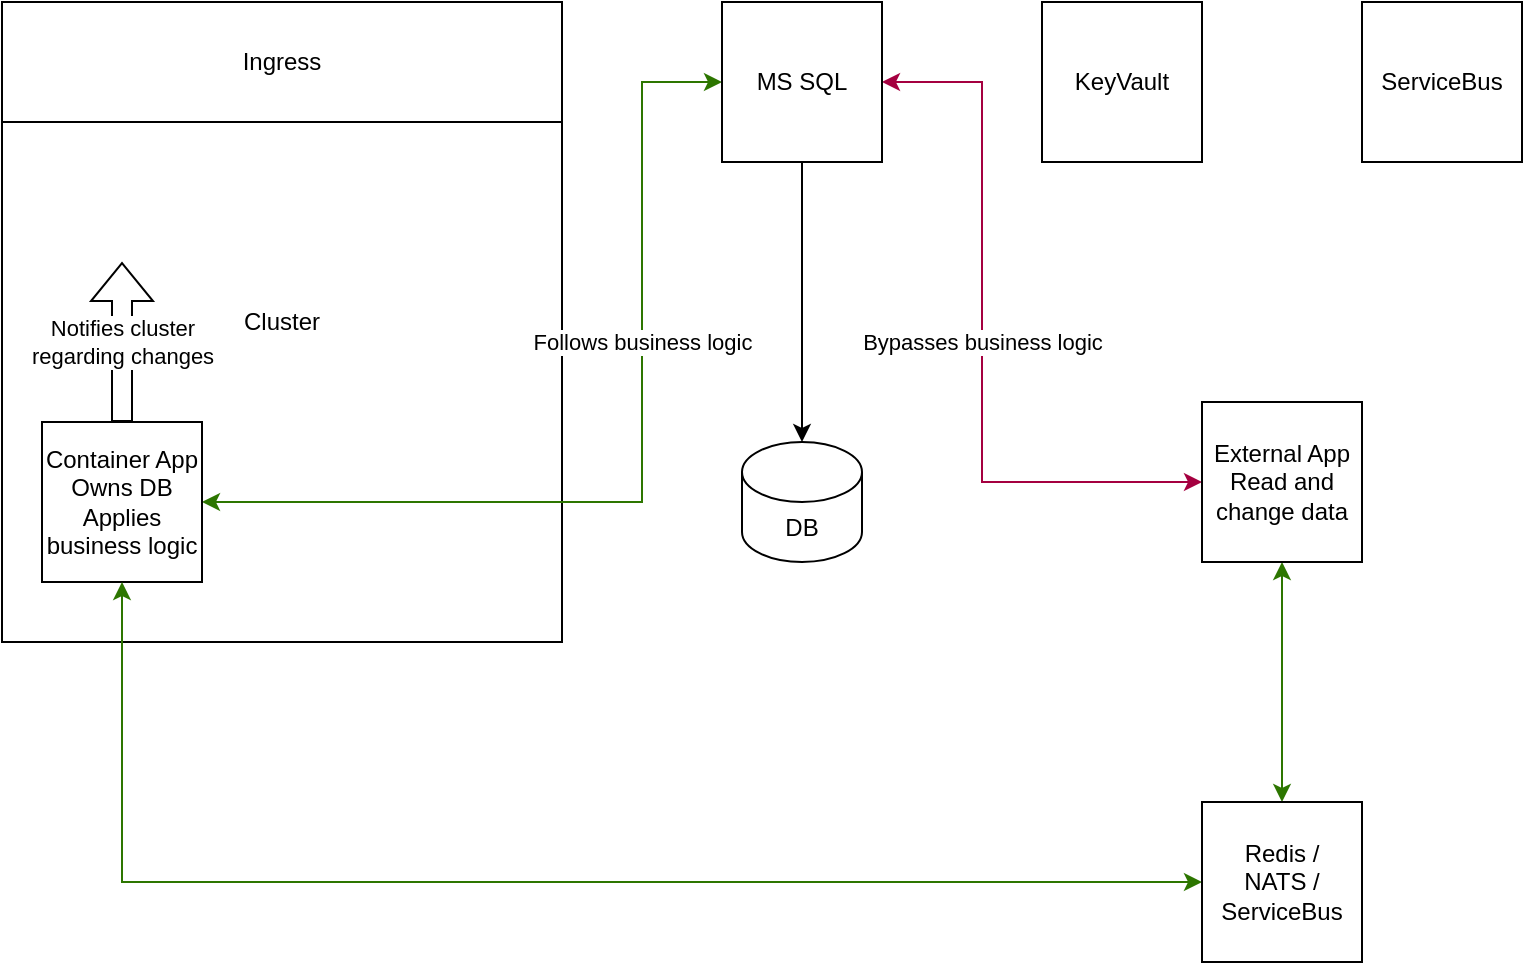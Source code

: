 <mxfile version="24.7.17">
  <diagram name="Page-1" id="28vIP4uq-4pLIOtRiZFF">
    <mxGraphModel dx="1036" dy="607" grid="1" gridSize="10" guides="1" tooltips="1" connect="1" arrows="1" fold="1" page="1" pageScale="1" pageWidth="850" pageHeight="1100" math="0" shadow="0">
      <root>
        <mxCell id="0" />
        <mxCell id="1" parent="0" />
        <mxCell id="EPOxrBSnFGEGiCdTJ170-1" value="Cluster" style="rounded=0;whiteSpace=wrap;html=1;" vertex="1" parent="1">
          <mxGeometry x="80" y="80" width="280" height="320" as="geometry" />
        </mxCell>
        <mxCell id="EPOxrBSnFGEGiCdTJ170-3" value="Ingress" style="rounded=0;whiteSpace=wrap;html=1;" vertex="1" parent="1">
          <mxGeometry x="80" y="80" width="280" height="60" as="geometry" />
        </mxCell>
        <mxCell id="EPOxrBSnFGEGiCdTJ170-22" value="Follows business logic" style="edgeStyle=orthogonalEdgeStyle;rounded=0;orthogonalLoop=1;jettySize=auto;html=1;exitX=1;exitY=0.5;exitDx=0;exitDy=0;entryX=0;entryY=0.5;entryDx=0;entryDy=0;fillColor=#60a917;strokeColor=#2D7600;startArrow=classic;startFill=1;spacingBottom=130;" edge="1" parent="1" source="EPOxrBSnFGEGiCdTJ170-5" target="EPOxrBSnFGEGiCdTJ170-16">
          <mxGeometry relative="1" as="geometry">
            <Array as="points">
              <mxPoint x="400" y="330" />
              <mxPoint x="400" y="120" />
            </Array>
          </mxGeometry>
        </mxCell>
        <mxCell id="EPOxrBSnFGEGiCdTJ170-5" value="Container App&lt;br&gt;Owns DB&lt;br&gt;Applies business logic" style="whiteSpace=wrap;html=1;aspect=fixed;" vertex="1" parent="1">
          <mxGeometry x="100" y="290" width="80" height="80" as="geometry" />
        </mxCell>
        <mxCell id="EPOxrBSnFGEGiCdTJ170-19" style="edgeStyle=orthogonalEdgeStyle;rounded=0;orthogonalLoop=1;jettySize=auto;html=1;exitX=0.5;exitY=1;exitDx=0;exitDy=0;entryX=0.5;entryY=0;entryDx=0;entryDy=0;startArrow=classic;startFill=1;fillColor=#60a917;strokeColor=#2D7600;" edge="1" parent="1" source="EPOxrBSnFGEGiCdTJ170-6" target="EPOxrBSnFGEGiCdTJ170-11">
          <mxGeometry relative="1" as="geometry" />
        </mxCell>
        <mxCell id="EPOxrBSnFGEGiCdTJ170-23" value="Bypasses business logic" style="edgeStyle=orthogonalEdgeStyle;rounded=0;orthogonalLoop=1;jettySize=auto;html=1;exitX=0;exitY=0.5;exitDx=0;exitDy=0;entryX=1;entryY=0.5;entryDx=0;entryDy=0;fillColor=#d80073;strokeColor=#A50040;startArrow=classic;startFill=1;" edge="1" parent="1" source="EPOxrBSnFGEGiCdTJ170-6" target="EPOxrBSnFGEGiCdTJ170-16">
          <mxGeometry relative="1" as="geometry">
            <Array as="points">
              <mxPoint x="570" y="320" />
              <mxPoint x="570" y="120" />
            </Array>
          </mxGeometry>
        </mxCell>
        <mxCell id="EPOxrBSnFGEGiCdTJ170-6" value="External App&lt;br&gt;Read and change data" style="whiteSpace=wrap;html=1;aspect=fixed;" vertex="1" parent="1">
          <mxGeometry x="680" y="280" width="80" height="80" as="geometry" />
        </mxCell>
        <mxCell id="EPOxrBSnFGEGiCdTJ170-8" value="DB" style="shape=cylinder3;whiteSpace=wrap;html=1;boundedLbl=1;backgroundOutline=1;size=15;" vertex="1" parent="1">
          <mxGeometry x="450" y="300" width="60" height="60" as="geometry" />
        </mxCell>
        <mxCell id="EPOxrBSnFGEGiCdTJ170-20" style="edgeStyle=orthogonalEdgeStyle;rounded=0;orthogonalLoop=1;jettySize=auto;html=1;exitX=0;exitY=0.5;exitDx=0;exitDy=0;entryX=0.5;entryY=1;entryDx=0;entryDy=0;fillColor=#60a917;strokeColor=#2D7600;startArrow=classic;startFill=1;" edge="1" parent="1" source="EPOxrBSnFGEGiCdTJ170-11" target="EPOxrBSnFGEGiCdTJ170-5">
          <mxGeometry relative="1" as="geometry" />
        </mxCell>
        <mxCell id="EPOxrBSnFGEGiCdTJ170-11" value="Redis / &lt;br&gt;NATS / &lt;br&gt;ServiceBus" style="whiteSpace=wrap;html=1;aspect=fixed;" vertex="1" parent="1">
          <mxGeometry x="680" y="480" width="80" height="80" as="geometry" />
        </mxCell>
        <mxCell id="EPOxrBSnFGEGiCdTJ170-21" style="edgeStyle=orthogonalEdgeStyle;rounded=0;orthogonalLoop=1;jettySize=auto;html=1;exitX=0.5;exitY=1;exitDx=0;exitDy=0;" edge="1" parent="1" source="EPOxrBSnFGEGiCdTJ170-16" target="EPOxrBSnFGEGiCdTJ170-8">
          <mxGeometry relative="1" as="geometry" />
        </mxCell>
        <mxCell id="EPOxrBSnFGEGiCdTJ170-16" value="MS SQL" style="whiteSpace=wrap;html=1;aspect=fixed;" vertex="1" parent="1">
          <mxGeometry x="440" y="80" width="80" height="80" as="geometry" />
        </mxCell>
        <mxCell id="EPOxrBSnFGEGiCdTJ170-17" value="KeyVault" style="whiteSpace=wrap;html=1;aspect=fixed;" vertex="1" parent="1">
          <mxGeometry x="600" y="80" width="80" height="80" as="geometry" />
        </mxCell>
        <mxCell id="EPOxrBSnFGEGiCdTJ170-18" value="ServiceBus" style="whiteSpace=wrap;html=1;aspect=fixed;" vertex="1" parent="1">
          <mxGeometry x="760" y="80" width="80" height="80" as="geometry" />
        </mxCell>
        <mxCell id="EPOxrBSnFGEGiCdTJ170-24" value="Notifies cluster&lt;br&gt;regarding changes" style="shape=flexArrow;endArrow=classic;html=1;rounded=0;" edge="1" parent="1">
          <mxGeometry width="50" height="50" relative="1" as="geometry">
            <mxPoint x="140" y="290" as="sourcePoint" />
            <mxPoint x="140" y="210" as="targetPoint" />
          </mxGeometry>
        </mxCell>
      </root>
    </mxGraphModel>
  </diagram>
</mxfile>
